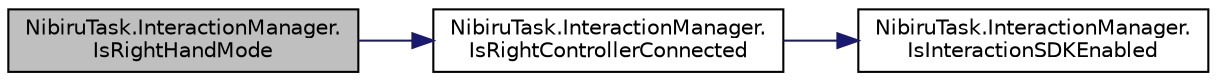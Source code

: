 digraph "NibiruTask.InteractionManager.IsRightHandMode"
{
 // LATEX_PDF_SIZE
  edge [fontname="Helvetica",fontsize="10",labelfontname="Helvetica",labelfontsize="10"];
  node [fontname="Helvetica",fontsize="10",shape=record];
  rankdir="LR";
  Node1 [label="NibiruTask.InteractionManager.\lIsRightHandMode",height=0.2,width=0.4,color="black", fillcolor="grey75", style="filled", fontcolor="black",tooltip="Is right hand mode"];
  Node1 -> Node2 [color="midnightblue",fontsize="10",style="solid",fontname="Helvetica"];
  Node2 [label="NibiruTask.InteractionManager.\lIsRightControllerConnected",height=0.2,width=0.4,color="black", fillcolor="white", style="filled",URL="$class_nibiru_task_1_1_interaction_manager.html#a1ed913512b6de8c068b1db3d4fef7f87",tooltip="Is right controller connected"];
  Node2 -> Node3 [color="midnightblue",fontsize="10",style="solid",fontname="Helvetica"];
  Node3 [label="NibiruTask.InteractionManager.\lIsInteractionSDKEnabled",height=0.2,width=0.4,color="black", fillcolor="white", style="filled",URL="$class_nibiru_task_1_1_interaction_manager.html#a61a8fa60d8bb4e22e58eeed842861d0f",tooltip="Is interaction sdk enabled"];
}
